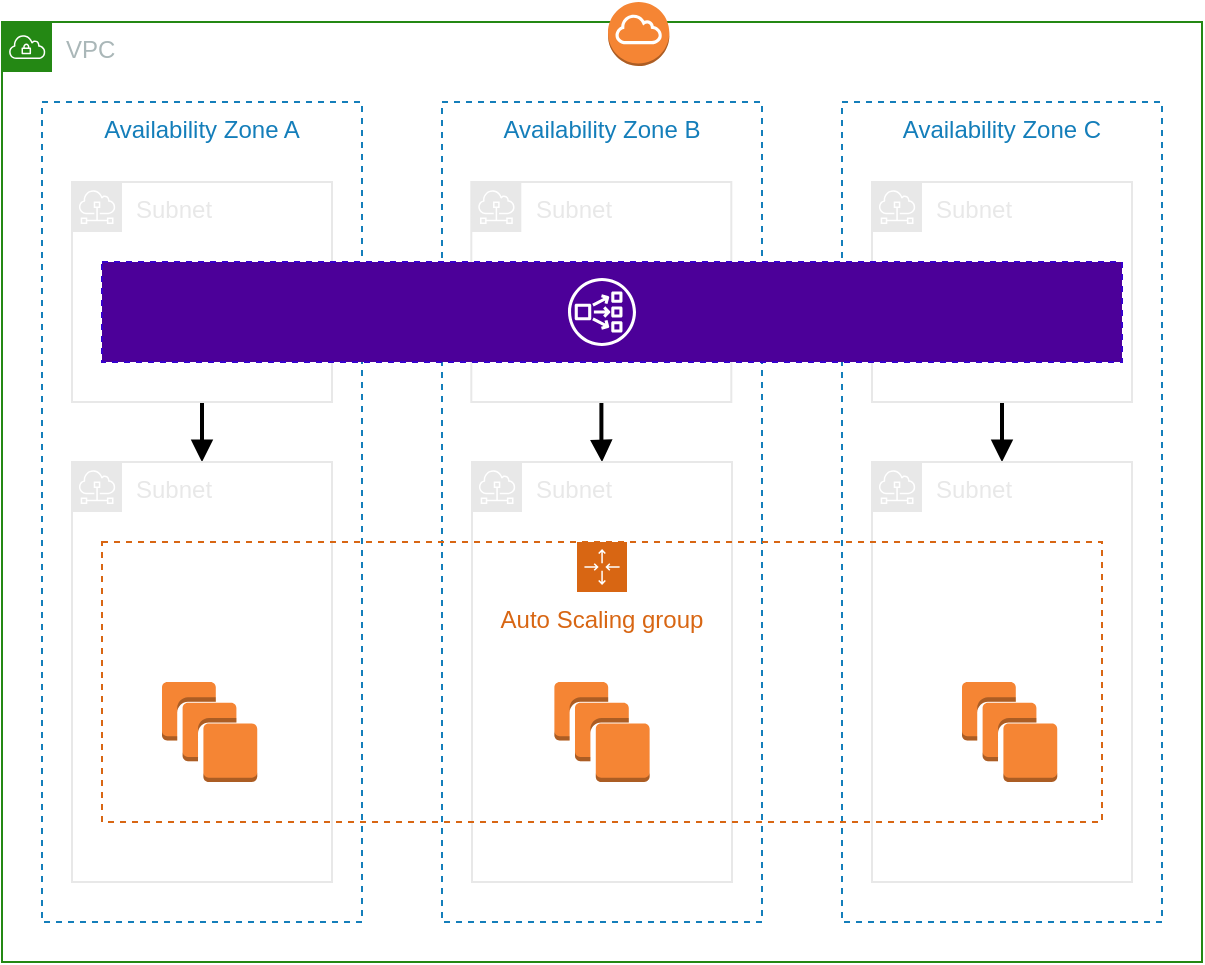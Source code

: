 <mxfile version="21.6.8" type="device" pages="2">
  <diagram name="Page-1" id="w8OEh-b5tr4eHxsXMVm0">
    <mxGraphModel dx="1389" dy="177" grid="0" gridSize="10" guides="1" tooltips="1" connect="1" arrows="1" fold="1" page="0" pageScale="1" pageWidth="850" pageHeight="1100" math="0" shadow="0">
      <root>
        <mxCell id="0" />
        <mxCell id="1" parent="0" />
        <mxCell id="kXdAKgS794k63JZqeaJi-37" value="VPC" style="points=[[0,0],[0.25,0],[0.5,0],[0.75,0],[1,0],[1,0.25],[1,0.5],[1,0.75],[1,1],[0.75,1],[0.5,1],[0.25,1],[0,1],[0,0.75],[0,0.5],[0,0.25]];outlineConnect=0;gradientColor=none;html=1;whiteSpace=wrap;fontSize=12;fontStyle=0;container=1;pointerEvents=0;collapsible=0;recursiveResize=0;shape=mxgraph.aws4.group;grIcon=mxgraph.aws4.group_vpc;strokeColor=#248814;fillColor=none;verticalAlign=top;align=left;spacingLeft=30;fontColor=#AAB7B8;dashed=0;" parent="1" vertex="1">
          <mxGeometry x="-140" y="430" width="600" height="470" as="geometry" />
        </mxCell>
        <mxCell id="kXdAKgS794k63JZqeaJi-38" value="" style="outlineConnect=0;dashed=0;verticalLabelPosition=bottom;verticalAlign=top;align=center;html=1;shape=mxgraph.aws3.internet_gateway;fillColor=#F58534;gradientColor=none;" parent="kXdAKgS794k63JZqeaJi-37" vertex="1">
          <mxGeometry x="303" y="-10" width="30.67" height="32" as="geometry" />
        </mxCell>
        <mxCell id="kXdAKgS794k63JZqeaJi-6" value="Availability Zone A" style="fillColor=none;strokeColor=#147EBA;dashed=1;verticalAlign=top;fontStyle=0;fontColor=#147EBA;whiteSpace=wrap;html=1;" parent="1" vertex="1">
          <mxGeometry x="-120" y="470" width="160" height="410" as="geometry" />
        </mxCell>
        <mxCell id="kXdAKgS794k63JZqeaJi-7" value="Availability Zone B" style="fillColor=none;strokeColor=#147EBA;dashed=1;verticalAlign=top;fontStyle=0;fontColor=#147EBA;whiteSpace=wrap;html=1;" parent="1" vertex="1">
          <mxGeometry x="80" y="470" width="160" height="410" as="geometry" />
        </mxCell>
        <mxCell id="kXdAKgS794k63JZqeaJi-5" value="Availability Zone C" style="fillColor=none;strokeColor=#147EBA;dashed=1;verticalAlign=top;fontStyle=0;fontColor=#147EBA;whiteSpace=wrap;html=1;" parent="1" vertex="1">
          <mxGeometry x="280" y="470" width="160" height="410" as="geometry" />
        </mxCell>
        <mxCell id="kXdAKgS794k63JZqeaJi-28" style="edgeStyle=orthogonalEdgeStyle;rounded=0;orthogonalLoop=1;jettySize=auto;html=1;strokeWidth=2;endArrow=block;endFill=1;" parent="1" source="DC-91QNRngv8VNG5CnWu-7" target="DC-91QNRngv8VNG5CnWu-2" edge="1">
          <mxGeometry relative="1" as="geometry">
            <mxPoint x="-40" y="620" as="sourcePoint" />
          </mxGeometry>
        </mxCell>
        <mxCell id="kXdAKgS794k63JZqeaJi-30" style="edgeStyle=orthogonalEdgeStyle;rounded=0;orthogonalLoop=1;jettySize=auto;html=1;strokeWidth=2;endArrow=block;endFill=1;" parent="1" source="DC-91QNRngv8VNG5CnWu-6" target="DC-91QNRngv8VNG5CnWu-3" edge="1">
          <mxGeometry relative="1" as="geometry">
            <mxPoint x="160" y="620" as="sourcePoint" />
            <mxPoint x="160" y="650" as="targetPoint" />
          </mxGeometry>
        </mxCell>
        <mxCell id="kXdAKgS794k63JZqeaJi-31" style="edgeStyle=orthogonalEdgeStyle;rounded=0;orthogonalLoop=1;jettySize=auto;html=1;strokeWidth=2;endArrow=block;endFill=1;" parent="1" source="DC-91QNRngv8VNG5CnWu-5" target="DC-91QNRngv8VNG5CnWu-4" edge="1">
          <mxGeometry relative="1" as="geometry">
            <mxPoint x="360" y="620" as="sourcePoint" />
            <mxPoint x="360" y="650" as="targetPoint" />
          </mxGeometry>
        </mxCell>
        <mxCell id="DC-91QNRngv8VNG5CnWu-2" value="Subnet" style="sketch=0;outlineConnect=0;gradientColor=none;html=1;whiteSpace=wrap;fontSize=12;fontStyle=0;shape=mxgraph.aws4.group;grIcon=mxgraph.aws4.group_subnet;strokeColor=#E8E8E8;fillColor=none;verticalAlign=top;align=left;spacingLeft=30;fontColor=#E8E8E8;dashed=0;" parent="1" vertex="1">
          <mxGeometry x="-105" y="650" width="130" height="210" as="geometry" />
        </mxCell>
        <mxCell id="DC-91QNRngv8VNG5CnWu-3" value="Subnet" style="sketch=0;outlineConnect=0;gradientColor=none;html=1;whiteSpace=wrap;fontSize=12;fontStyle=0;shape=mxgraph.aws4.group;grIcon=mxgraph.aws4.group_subnet;strokeColor=#E8E8E8;fillColor=none;verticalAlign=top;align=left;spacingLeft=30;fontColor=#E8E8E8;dashed=0;" parent="1" vertex="1">
          <mxGeometry x="95" y="650" width="130" height="210" as="geometry" />
        </mxCell>
        <mxCell id="DC-91QNRngv8VNG5CnWu-4" value="Subnet" style="sketch=0;outlineConnect=0;gradientColor=none;html=1;whiteSpace=wrap;fontSize=12;fontStyle=0;shape=mxgraph.aws4.group;grIcon=mxgraph.aws4.group_subnet;strokeColor=#E8E8E8;fillColor=none;verticalAlign=top;align=left;spacingLeft=30;fontColor=#E8E8E8;dashed=0;" parent="1" vertex="1">
          <mxGeometry x="295" y="650" width="130" height="210" as="geometry" />
        </mxCell>
        <mxCell id="kXdAKgS794k63JZqeaJi-3" value="Auto Scaling group" style="points=[[0,0],[0.25,0],[0.5,0],[0.75,0],[1,0],[1,0.25],[1,0.5],[1,0.75],[1,1],[0.75,1],[0.5,1],[0.25,1],[0,1],[0,0.75],[0,0.5],[0,0.25]];outlineConnect=0;gradientColor=none;html=1;whiteSpace=wrap;fontSize=12;fontStyle=0;container=1;pointerEvents=0;collapsible=0;recursiveResize=0;shape=mxgraph.aws4.groupCenter;grIcon=mxgraph.aws4.group_auto_scaling_group;grStroke=1;strokeColor=#D86613;fillColor=none;verticalAlign=top;align=center;fontColor=#D86613;dashed=1;spacingTop=25;" parent="1" vertex="1">
          <mxGeometry x="-90" y="690" width="500" height="140" as="geometry" />
        </mxCell>
        <mxCell id="kXdAKgS794k63JZqeaJi-25" value="" style="outlineConnect=0;dashed=0;verticalLabelPosition=bottom;verticalAlign=top;align=center;html=1;shape=mxgraph.aws3.instances;fillColor=#F58534;gradientColor=none;" parent="kXdAKgS794k63JZqeaJi-3" vertex="1">
          <mxGeometry x="226.19" y="70" width="47.62" height="50" as="geometry" />
        </mxCell>
        <mxCell id="kXdAKgS794k63JZqeaJi-26" value="" style="outlineConnect=0;dashed=0;verticalLabelPosition=bottom;verticalAlign=top;align=center;html=1;shape=mxgraph.aws3.instances;fillColor=#F58534;gradientColor=none;" parent="kXdAKgS794k63JZqeaJi-3" vertex="1">
          <mxGeometry x="430" y="70" width="47.62" height="50" as="geometry" />
        </mxCell>
        <mxCell id="kXdAKgS794k63JZqeaJi-23" value="" style="outlineConnect=0;dashed=0;verticalLabelPosition=bottom;verticalAlign=top;align=center;html=1;shape=mxgraph.aws3.instances;fillColor=#F58534;gradientColor=none;" parent="kXdAKgS794k63JZqeaJi-3" vertex="1">
          <mxGeometry x="30" y="70" width="47.62" height="50" as="geometry" />
        </mxCell>
        <mxCell id="DC-91QNRngv8VNG5CnWu-5" value="Subnet" style="sketch=0;outlineConnect=0;gradientColor=none;html=1;whiteSpace=wrap;fontSize=12;fontStyle=0;shape=mxgraph.aws4.group;grIcon=mxgraph.aws4.group_subnet;strokeColor=#E8E8E8;fillColor=none;verticalAlign=top;align=left;spacingLeft=30;fontColor=#E8E8E8;dashed=0;" parent="1" vertex="1">
          <mxGeometry x="295" y="510" width="130" height="110" as="geometry" />
        </mxCell>
        <mxCell id="DC-91QNRngv8VNG5CnWu-6" value="Subnet" style="sketch=0;outlineConnect=0;gradientColor=none;html=1;whiteSpace=wrap;fontSize=12;fontStyle=0;shape=mxgraph.aws4.group;grIcon=mxgraph.aws4.group_subnet;strokeColor=#E8E8E8;fillColor=none;verticalAlign=top;align=left;spacingLeft=30;fontColor=#E8E8E8;dashed=0;" parent="1" vertex="1">
          <mxGeometry x="94.66" y="510" width="130" height="110" as="geometry" />
        </mxCell>
        <mxCell id="DC-91QNRngv8VNG5CnWu-7" value="Subnet" style="sketch=0;outlineConnect=0;gradientColor=none;html=1;whiteSpace=wrap;fontSize=12;fontStyle=0;shape=mxgraph.aws4.group;grIcon=mxgraph.aws4.group_subnet;strokeColor=#E8E8E8;fillColor=none;verticalAlign=top;align=left;spacingLeft=30;fontColor=#E8E8E8;dashed=0;" parent="1" vertex="1">
          <mxGeometry x="-105" y="510" width="130" height="110" as="geometry" />
        </mxCell>
        <mxCell id="kXdAKgS794k63JZqeaJi-32" value="" style="fillColor=#4C0099;strokeColor=#3700CC;dashed=1;verticalAlign=top;fontStyle=0;fontColor=#ffffff;whiteSpace=wrap;html=1;fillOpacity=100;" parent="1" vertex="1">
          <mxGeometry x="-90" y="550" width="510" height="50" as="geometry" />
        </mxCell>
        <mxCell id="DC-91QNRngv8VNG5CnWu-1" value="" style="sketch=0;outlineConnect=0;fontColor=#232F3E;gradientColor=none;fillColor=#FFFFFF;strokeColor=none;dashed=0;verticalLabelPosition=bottom;verticalAlign=top;align=center;html=1;fontSize=12;fontStyle=0;aspect=fixed;pointerEvents=1;shape=mxgraph.aws4.network_load_balancer;" parent="1" vertex="1">
          <mxGeometry x="143.0" y="558" width="34" height="34" as="geometry" />
        </mxCell>
      </root>
    </mxGraphModel>
  </diagram>
  <diagram id="ssJKJ2pLLbYHVgfSxsXm" name="Page-2">
    <mxGraphModel dx="989" dy="577" grid="0" gridSize="10" guides="1" tooltips="1" connect="1" arrows="1" fold="1" page="0" pageScale="1" pageWidth="850" pageHeight="1100" math="0" shadow="0">
      <root>
        <mxCell id="0" />
        <mxCell id="1" parent="0" />
        <mxCell id="y0EWeAeJNZgZqKKUUFFy-14" value="VPC" style="points=[[0,0],[0.25,0],[0.5,0],[0.75,0],[1,0],[1,0.25],[1,0.5],[1,0.75],[1,1],[0.75,1],[0.5,1],[0.25,1],[0,1],[0,0.75],[0,0.5],[0,0.25]];outlineConnect=0;gradientColor=none;html=1;whiteSpace=wrap;fontSize=12;fontStyle=0;container=1;pointerEvents=0;collapsible=0;recursiveResize=0;shape=mxgraph.aws4.group;grIcon=mxgraph.aws4.group_vpc;strokeColor=#248814;fillColor=none;verticalAlign=top;align=left;spacingLeft=30;fontColor=#AAB7B8;dashed=0;" vertex="1" parent="1">
          <mxGeometry x="40" y="184" width="760" height="306" as="geometry" />
        </mxCell>
        <mxCell id="y0EWeAeJNZgZqKKUUFFy-5" value="NLB Subnet" style="sketch=0;outlineConnect=0;gradientColor=none;html=1;whiteSpace=wrap;fontSize=12;fontStyle=0;shape=mxgraph.aws4.group;grIcon=mxgraph.aws4.group_subnet;strokeColor=#E8E8E8;fillColor=none;verticalAlign=top;align=left;spacingLeft=30;fontColor=#E8E8E8;dashed=0;" vertex="1" parent="y0EWeAeJNZgZqKKUUFFy-14">
          <mxGeometry x="580" y="36" width="150" height="240" as="geometry" />
        </mxCell>
        <mxCell id="y0EWeAeJNZgZqKKUUFFy-7" value="Network&lt;br&gt;Load Balancer" style="sketch=0;outlineConnect=0;fontColor=#FFFFFF;gradientColor=none;fillColor=#9933FF;strokeColor=none;dashed=0;verticalLabelPosition=bottom;verticalAlign=top;align=center;html=1;fontSize=12;fontStyle=1;aspect=fixed;pointerEvents=1;shape=mxgraph.aws4.network_load_balancer;" vertex="1" parent="y0EWeAeJNZgZqKKUUFFy-14">
          <mxGeometry x="616" y="127" width="78" height="78" as="geometry" />
        </mxCell>
        <mxCell id="y0EWeAeJNZgZqKKUUFFy-3" value="Private Subnet" style="sketch=0;outlineConnect=0;gradientColor=none;html=1;whiteSpace=wrap;fontSize=12;fontStyle=0;shape=mxgraph.aws4.group;grIcon=mxgraph.aws4.group_subnet;strokeColor=#E8E8E8;fillColor=none;verticalAlign=top;align=left;spacingLeft=30;fontColor=#E8E8E8;dashed=0;" vertex="1" parent="1">
          <mxGeometry x="70" y="220" width="490" height="240" as="geometry" />
        </mxCell>
        <mxCell id="y0EWeAeJNZgZqKKUUFFy-9" value="Security Group" style="fontStyle=0;verticalAlign=top;align=center;spacingTop=-2;fillColor=none;rounded=0;whiteSpace=wrap;html=1;strokeColor=#FF0000;strokeWidth=2;dashed=1;container=1;collapsible=0;expand=0;recursiveResize=0;" vertex="1" parent="1">
          <mxGeometry x="240" y="270" width="105.5" height="160" as="geometry" />
        </mxCell>
        <mxCell id="y0EWeAeJNZgZqKKUUFFy-17" value="VPC Endpoint" style="sketch=0;outlineConnect=0;fontColor=#FFFFFF;gradientColor=none;fillColor=#9933FF;strokeColor=none;dashed=0;verticalLabelPosition=bottom;verticalAlign=top;align=center;html=1;fontSize=12;fontStyle=1;aspect=fixed;pointerEvents=1;shape=mxgraph.aws4.endpoints;" vertex="1" parent="y0EWeAeJNZgZqKKUUFFy-9">
          <mxGeometry x="22.75" y="50" width="60" height="60" as="geometry" />
        </mxCell>
        <mxCell id="y0EWeAeJNZgZqKKUUFFy-12" style="edgeStyle=orthogonalEdgeStyle;rounded=0;orthogonalLoop=1;jettySize=auto;html=1;endArrow=block;endFill=1;strokeWidth=2;" edge="1" parent="1" source="y0EWeAeJNZgZqKKUUFFy-10" target="y0EWeAeJNZgZqKKUUFFy-17">
          <mxGeometry relative="1" as="geometry" />
        </mxCell>
        <mxCell id="y0EWeAeJNZgZqKKUUFFy-10" value="EC2 Instance&lt;br&gt;Jump Server" style="outlineConnect=0;dashed=0;verticalLabelPosition=bottom;verticalAlign=top;align=center;html=1;shape=mxgraph.aws3.instance;fillColor=#F58534;gradientColor=none;fontStyle=1" vertex="1" parent="1">
          <mxGeometry x="120" y="318.5" width="60" height="63" as="geometry" />
        </mxCell>
        <mxCell id="y0EWeAeJNZgZqKKUUFFy-11" value="" style="sketch=0;outlineConnect=0;fontColor=#232F3E;gradientColor=none;fillColor=#D45B07;strokeColor=none;dashed=0;verticalLabelPosition=bottom;verticalAlign=top;align=center;html=1;fontSize=12;fontStyle=0;aspect=fixed;pointerEvents=1;shape=mxgraph.aws4.t4g_instance;" vertex="1" parent="1">
          <mxGeometry x="126" y="326" width="48" height="48" as="geometry" />
        </mxCell>
        <mxCell id="y0EWeAeJNZgZqKKUUFFy-13" value="endpoint connection" style="edgeStyle=orthogonalEdgeStyle;rounded=0;orthogonalLoop=1;jettySize=auto;html=1;endArrow=block;endFill=1;strokeWidth=2;labelPosition=center;verticalLabelPosition=top;align=center;verticalAlign=bottom;" edge="1" parent="1" source="y0EWeAeJNZgZqKKUUFFy-17" target="y0EWeAeJNZgZqKKUUFFy-18">
          <mxGeometry relative="1" as="geometry">
            <mxPoint x="190" y="360" as="sourcePoint" />
            <mxPoint x="450" y="350" as="targetPoint" />
          </mxGeometry>
        </mxCell>
        <mxCell id="y0EWeAeJNZgZqKKUUFFy-15" style="edgeStyle=orthogonalEdgeStyle;rounded=0;orthogonalLoop=1;jettySize=auto;html=1;endArrow=block;endFill=1;strokeWidth=2;" edge="1" parent="1" source="y0EWeAeJNZgZqKKUUFFy-18" target="y0EWeAeJNZgZqKKUUFFy-7">
          <mxGeometry relative="1" as="geometry">
            <mxPoint x="519.0" y="350.0" as="sourcePoint" />
            <mxPoint x="460" y="360" as="targetPoint" />
          </mxGeometry>
        </mxCell>
        <mxCell id="y0EWeAeJNZgZqKKUUFFy-18" value="VPC Endpoint&lt;br&gt;Service&lt;br&gt;(Private DNS)" style="sketch=0;outlineConnect=0;fontColor=#FFFFFF;gradientColor=none;fillColor=#9933FF;strokeColor=none;dashed=0;verticalLabelPosition=bottom;verticalAlign=top;align=center;html=1;fontSize=12;fontStyle=1;aspect=fixed;pointerEvents=1;shape=mxgraph.aws4.endpoints;" vertex="1" parent="1">
          <mxGeometry x="450" y="320" width="60" height="60" as="geometry" />
        </mxCell>
      </root>
    </mxGraphModel>
  </diagram>
</mxfile>
